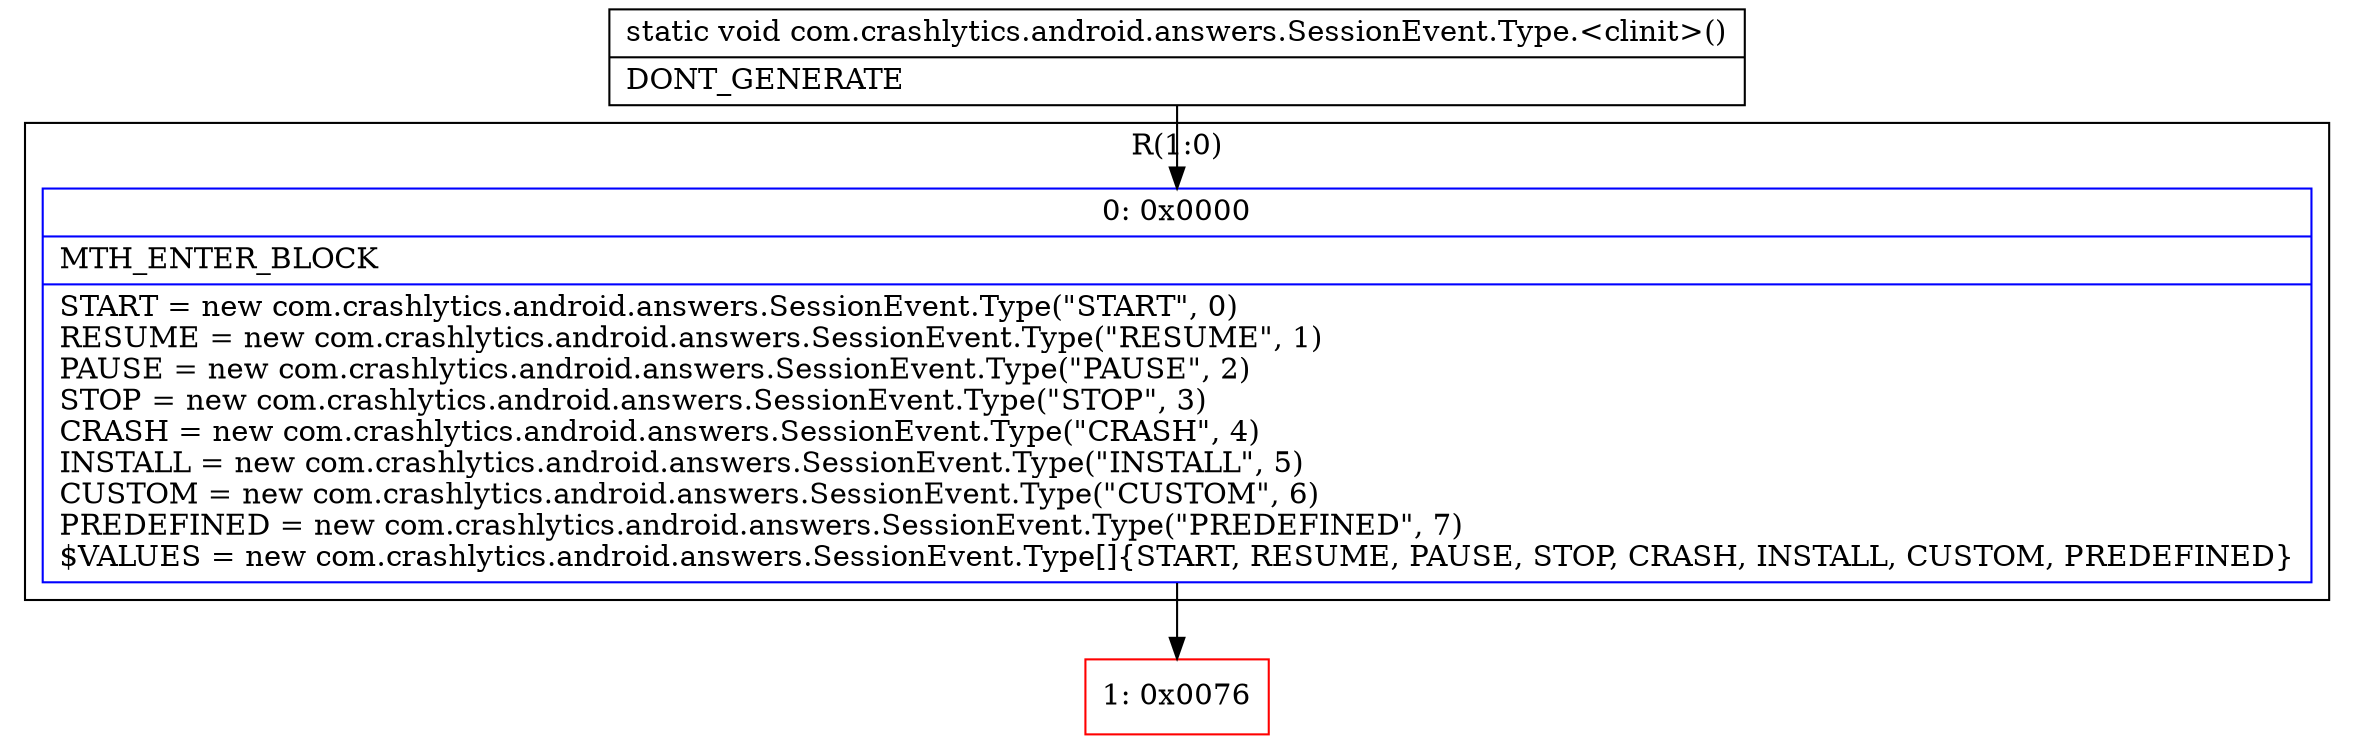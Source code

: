 digraph "CFG forcom.crashlytics.android.answers.SessionEvent.Type.\<clinit\>()V" {
subgraph cluster_Region_561396826 {
label = "R(1:0)";
node [shape=record,color=blue];
Node_0 [shape=record,label="{0\:\ 0x0000|MTH_ENTER_BLOCK\l|START = new com.crashlytics.android.answers.SessionEvent.Type(\"START\", 0)\lRESUME = new com.crashlytics.android.answers.SessionEvent.Type(\"RESUME\", 1)\lPAUSE = new com.crashlytics.android.answers.SessionEvent.Type(\"PAUSE\", 2)\lSTOP = new com.crashlytics.android.answers.SessionEvent.Type(\"STOP\", 3)\lCRASH = new com.crashlytics.android.answers.SessionEvent.Type(\"CRASH\", 4)\lINSTALL = new com.crashlytics.android.answers.SessionEvent.Type(\"INSTALL\", 5)\lCUSTOM = new com.crashlytics.android.answers.SessionEvent.Type(\"CUSTOM\", 6)\lPREDEFINED = new com.crashlytics.android.answers.SessionEvent.Type(\"PREDEFINED\", 7)\l$VALUES = new com.crashlytics.android.answers.SessionEvent.Type[]\{START, RESUME, PAUSE, STOP, CRASH, INSTALL, CUSTOM, PREDEFINED\}\l}"];
}
Node_1 [shape=record,color=red,label="{1\:\ 0x0076}"];
MethodNode[shape=record,label="{static void com.crashlytics.android.answers.SessionEvent.Type.\<clinit\>()  | DONT_GENERATE\l}"];
MethodNode -> Node_0;
Node_0 -> Node_1;
}

